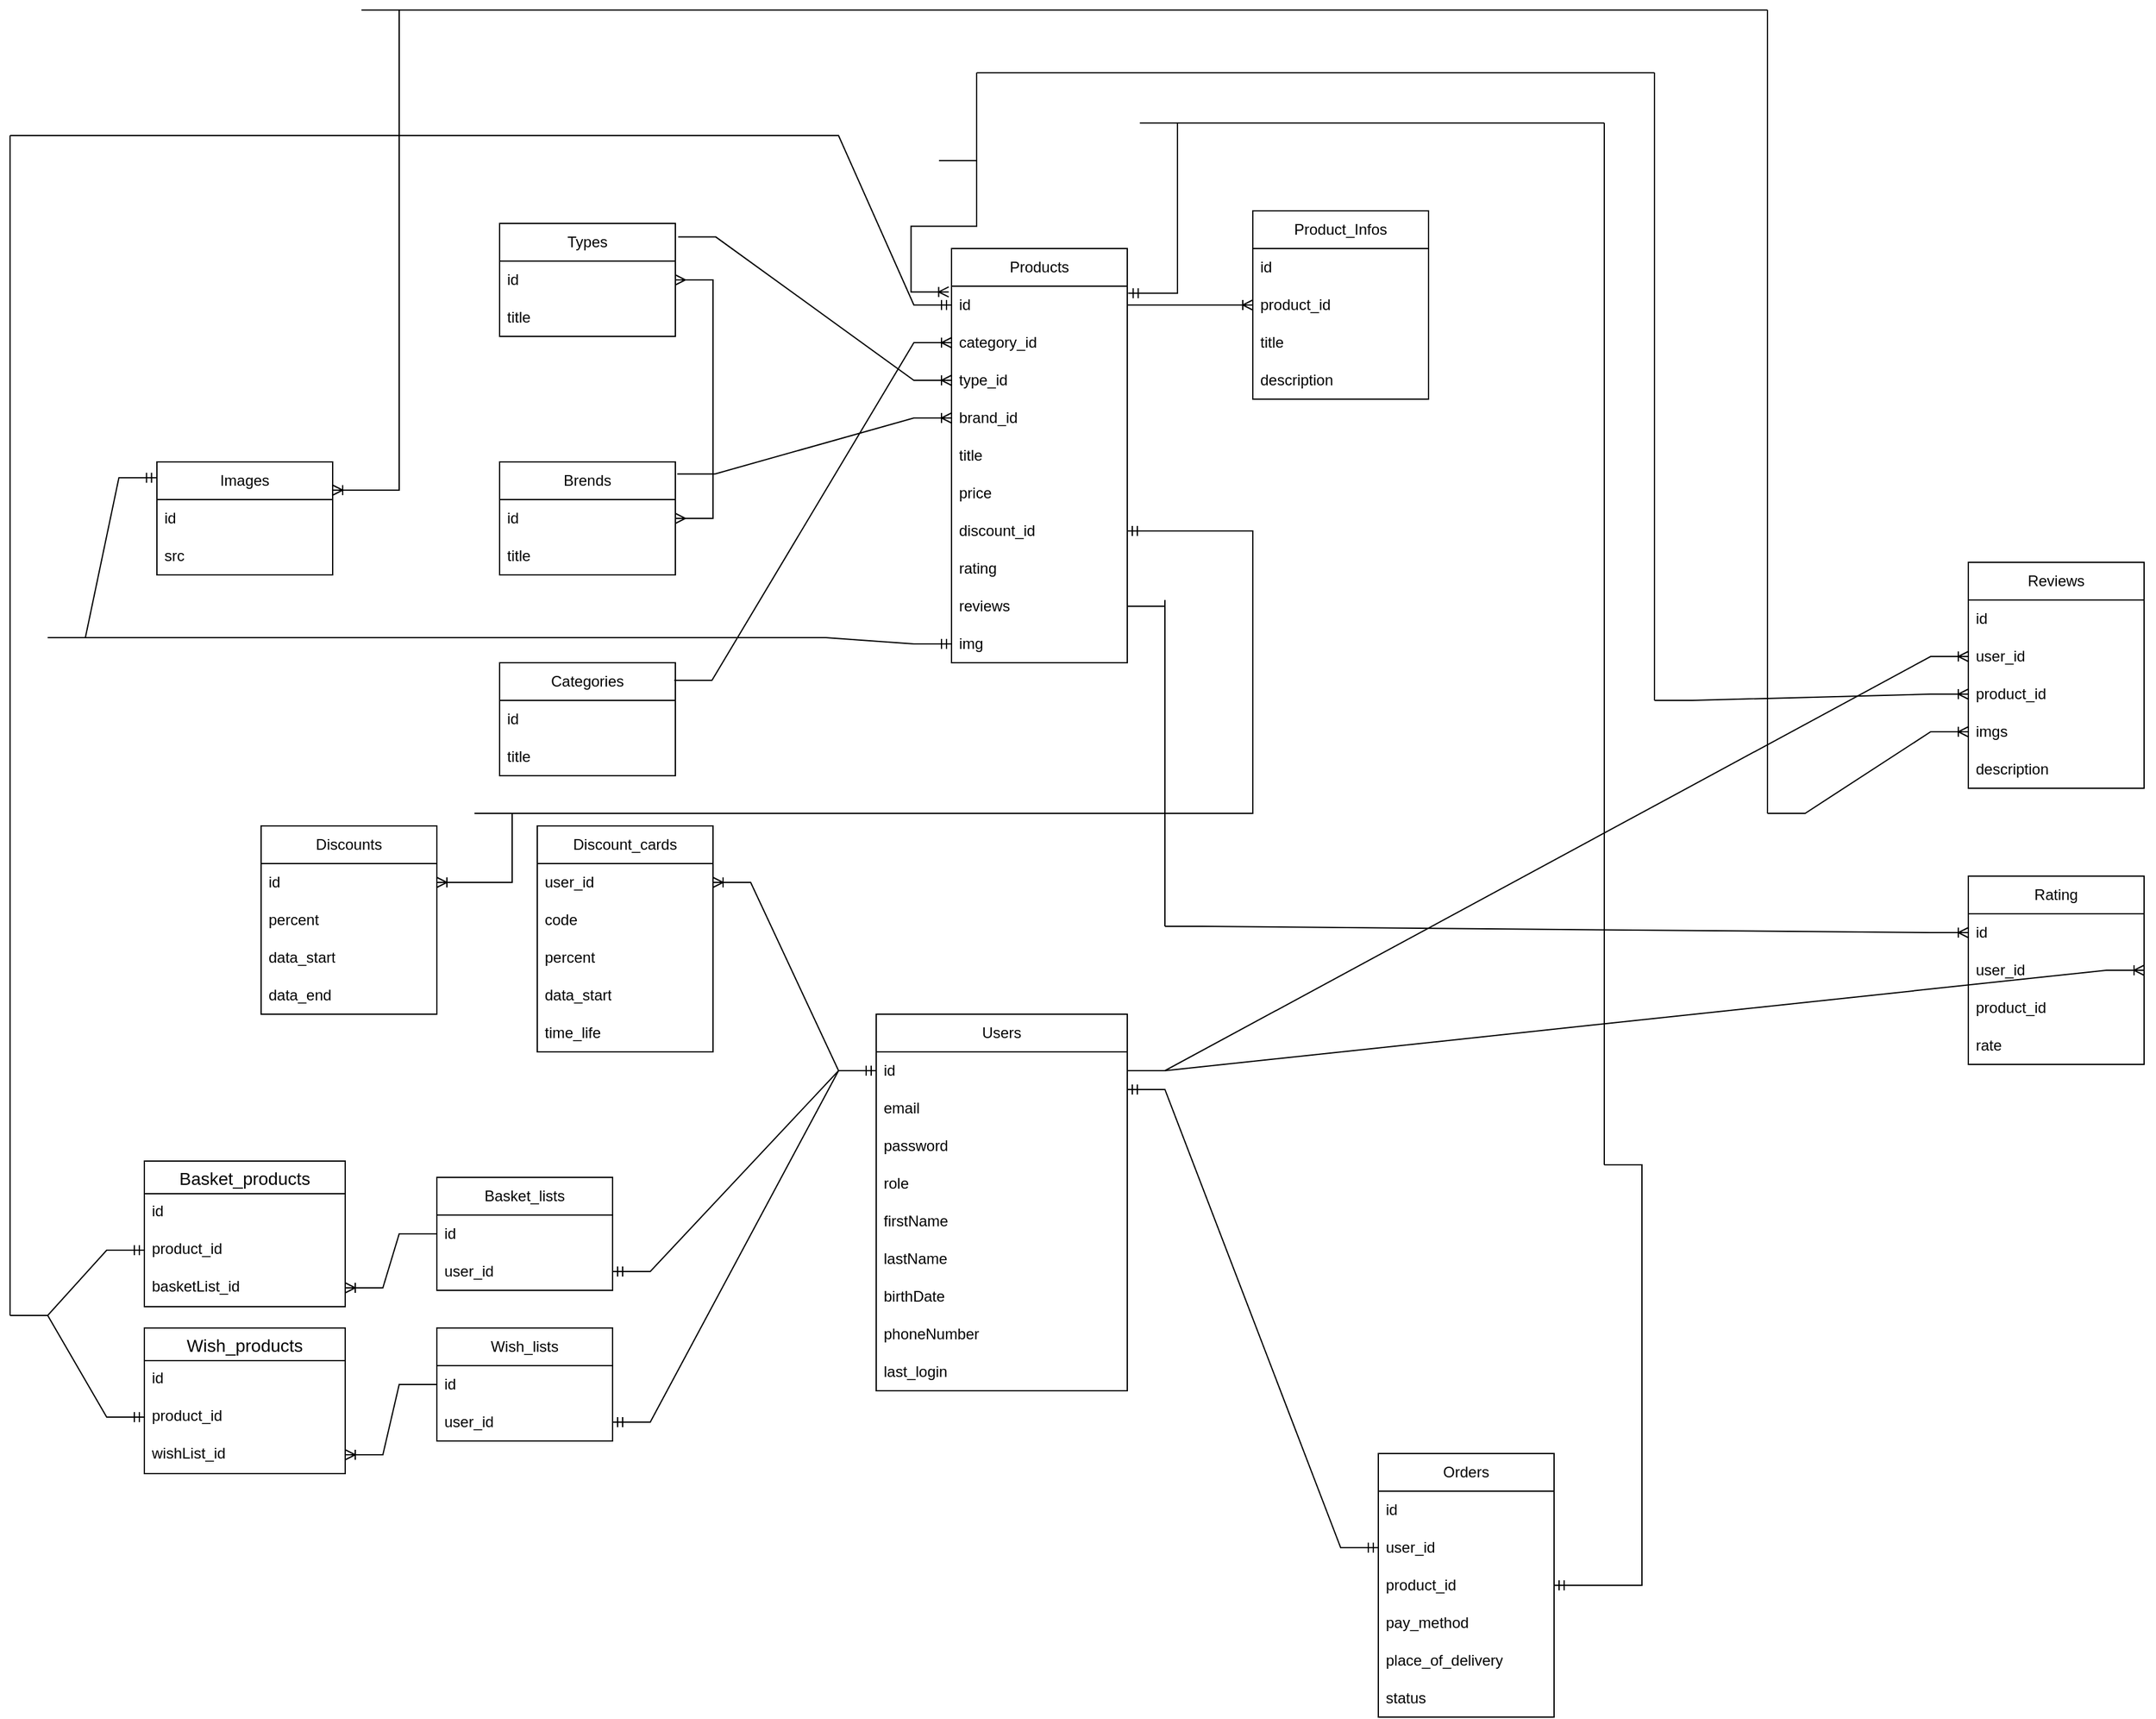 <mxfile version="24.0.4" type="device">
  <diagram name="Сторінка-1" id="02LAUs_eIuv2vvq4vz-5">
    <mxGraphModel dx="2172" dy="1933" grid="1" gridSize="10" guides="1" tooltips="1" connect="1" arrows="1" fold="1" page="1" pageScale="1" pageWidth="827" pageHeight="1169" background="#ffffff" math="0" shadow="0">
      <root>
        <mxCell id="0" />
        <mxCell id="1" parent="0" />
        <mxCell id="xiUfMG9ZWScVy92p255J-62" value="Users" style="swimlane;fontStyle=0;childLayout=stackLayout;horizontal=1;startSize=30;horizontalStack=0;resizeParent=1;resizeParentMax=0;resizeLast=0;collapsible=1;marginBottom=0;whiteSpace=wrap;html=1;" parent="1" vertex="1">
          <mxGeometry x="90" y="-240" width="200" height="300" as="geometry" />
        </mxCell>
        <mxCell id="xiUfMG9ZWScVy92p255J-63" value="id" style="text;strokeColor=none;fillColor=none;align=left;verticalAlign=middle;spacingLeft=4;spacingRight=4;overflow=hidden;points=[[0,0.5],[1,0.5]];portConstraint=eastwest;rotatable=0;whiteSpace=wrap;html=1;" parent="xiUfMG9ZWScVy92p255J-62" vertex="1">
          <mxGeometry y="30" width="200" height="30" as="geometry" />
        </mxCell>
        <mxCell id="xiUfMG9ZWScVy92p255J-65" value="email" style="text;strokeColor=none;fillColor=none;align=left;verticalAlign=middle;spacingLeft=4;spacingRight=4;overflow=hidden;points=[[0,0.5],[1,0.5]];portConstraint=eastwest;rotatable=0;whiteSpace=wrap;html=1;" parent="xiUfMG9ZWScVy92p255J-62" vertex="1">
          <mxGeometry y="60" width="200" height="30" as="geometry" />
        </mxCell>
        <mxCell id="xiUfMG9ZWScVy92p255J-66" value="password" style="text;strokeColor=none;fillColor=none;align=left;verticalAlign=middle;spacingLeft=4;spacingRight=4;overflow=hidden;points=[[0,0.5],[1,0.5]];portConstraint=eastwest;rotatable=0;whiteSpace=wrap;html=1;" parent="xiUfMG9ZWScVy92p255J-62" vertex="1">
          <mxGeometry y="90" width="200" height="30" as="geometry" />
        </mxCell>
        <mxCell id="xiUfMG9ZWScVy92p255J-67" value="role" style="text;strokeColor=none;fillColor=none;align=left;verticalAlign=middle;spacingLeft=4;spacingRight=4;overflow=hidden;points=[[0,0.5],[1,0.5]];portConstraint=eastwest;rotatable=0;whiteSpace=wrap;html=1;" parent="xiUfMG9ZWScVy92p255J-62" vertex="1">
          <mxGeometry y="120" width="200" height="30" as="geometry" />
        </mxCell>
        <mxCell id="xiUfMG9ZWScVy92p255J-68" value="firstName" style="text;strokeColor=none;fillColor=none;align=left;verticalAlign=middle;spacingLeft=4;spacingRight=4;overflow=hidden;points=[[0,0.5],[1,0.5]];portConstraint=eastwest;rotatable=0;whiteSpace=wrap;html=1;" parent="xiUfMG9ZWScVy92p255J-62" vertex="1">
          <mxGeometry y="150" width="200" height="30" as="geometry" />
        </mxCell>
        <mxCell id="xiUfMG9ZWScVy92p255J-69" value="lastName" style="text;strokeColor=none;fillColor=none;align=left;verticalAlign=middle;spacingLeft=4;spacingRight=4;overflow=hidden;points=[[0,0.5],[1,0.5]];portConstraint=eastwest;rotatable=0;whiteSpace=wrap;html=1;" parent="xiUfMG9ZWScVy92p255J-62" vertex="1">
          <mxGeometry y="180" width="200" height="30" as="geometry" />
        </mxCell>
        <mxCell id="xiUfMG9ZWScVy92p255J-70" value="birthDate" style="text;strokeColor=none;fillColor=none;align=left;verticalAlign=middle;spacingLeft=4;spacingRight=4;overflow=hidden;points=[[0,0.5],[1,0.5]];portConstraint=eastwest;rotatable=0;whiteSpace=wrap;html=1;" parent="xiUfMG9ZWScVy92p255J-62" vertex="1">
          <mxGeometry y="210" width="200" height="30" as="geometry" />
        </mxCell>
        <mxCell id="xiUfMG9ZWScVy92p255J-71" value="phoneNumber" style="text;strokeColor=none;fillColor=none;align=left;verticalAlign=middle;spacingLeft=4;spacingRight=4;overflow=hidden;points=[[0,0.5],[1,0.5]];portConstraint=eastwest;rotatable=0;whiteSpace=wrap;html=1;" parent="xiUfMG9ZWScVy92p255J-62" vertex="1">
          <mxGeometry y="240" width="200" height="30" as="geometry" />
        </mxCell>
        <mxCell id="xiUfMG9ZWScVy92p255J-72" value="last_login" style="text;strokeColor=none;fillColor=none;align=left;verticalAlign=middle;spacingLeft=4;spacingRight=4;overflow=hidden;points=[[0,0.5],[1,0.5]];portConstraint=eastwest;rotatable=0;whiteSpace=wrap;html=1;" parent="xiUfMG9ZWScVy92p255J-62" vertex="1">
          <mxGeometry y="270" width="200" height="30" as="geometry" />
        </mxCell>
        <mxCell id="xiUfMG9ZWScVy92p255J-75" value="Basket_lists" style="swimlane;fontStyle=0;childLayout=stackLayout;horizontal=1;startSize=30;horizontalStack=0;resizeParent=1;resizeParentMax=0;resizeLast=0;collapsible=1;marginBottom=0;whiteSpace=wrap;html=1;" parent="1" vertex="1">
          <mxGeometry x="-260" y="-110" width="140" height="90" as="geometry" />
        </mxCell>
        <mxCell id="xiUfMG9ZWScVy92p255J-77" value="id" style="text;strokeColor=none;fillColor=none;align=left;verticalAlign=middle;spacingLeft=4;spacingRight=4;overflow=hidden;points=[[0,0.5],[1,0.5]];portConstraint=eastwest;rotatable=0;whiteSpace=wrap;html=1;" parent="xiUfMG9ZWScVy92p255J-75" vertex="1">
          <mxGeometry y="30" width="140" height="30" as="geometry" />
        </mxCell>
        <mxCell id="xiUfMG9ZWScVy92p255J-78" value="user_id" style="text;strokeColor=none;fillColor=none;align=left;verticalAlign=middle;spacingLeft=4;spacingRight=4;overflow=hidden;points=[[0,0.5],[1,0.5]];portConstraint=eastwest;rotatable=0;whiteSpace=wrap;html=1;" parent="xiUfMG9ZWScVy92p255J-75" vertex="1">
          <mxGeometry y="60" width="140" height="30" as="geometry" />
        </mxCell>
        <mxCell id="xiUfMG9ZWScVy92p255J-79" value="Wish_lists" style="swimlane;fontStyle=0;childLayout=stackLayout;horizontal=1;startSize=30;horizontalStack=0;resizeParent=1;resizeParentMax=0;resizeLast=0;collapsible=1;marginBottom=0;whiteSpace=wrap;html=1;" parent="1" vertex="1">
          <mxGeometry x="-260" y="10" width="140" height="90" as="geometry" />
        </mxCell>
        <mxCell id="xiUfMG9ZWScVy92p255J-80" value="id" style="text;strokeColor=none;fillColor=none;align=left;verticalAlign=middle;spacingLeft=4;spacingRight=4;overflow=hidden;points=[[0,0.5],[1,0.5]];portConstraint=eastwest;rotatable=0;whiteSpace=wrap;html=1;" parent="xiUfMG9ZWScVy92p255J-79" vertex="1">
          <mxGeometry y="30" width="140" height="30" as="geometry" />
        </mxCell>
        <mxCell id="xiUfMG9ZWScVy92p255J-81" value="user_id" style="text;strokeColor=none;fillColor=none;align=left;verticalAlign=middle;spacingLeft=4;spacingRight=4;overflow=hidden;points=[[0,0.5],[1,0.5]];portConstraint=eastwest;rotatable=0;whiteSpace=wrap;html=1;" parent="xiUfMG9ZWScVy92p255J-79" vertex="1">
          <mxGeometry y="60" width="140" height="30" as="geometry" />
        </mxCell>
        <mxCell id="xiUfMG9ZWScVy92p255J-87" value="Products" style="swimlane;fontStyle=0;childLayout=stackLayout;horizontal=1;startSize=30;horizontalStack=0;resizeParent=1;resizeParentMax=0;resizeLast=0;collapsible=1;marginBottom=0;whiteSpace=wrap;html=1;" parent="1" vertex="1">
          <mxGeometry x="150" y="-850" width="140" height="330" as="geometry" />
        </mxCell>
        <mxCell id="xiUfMG9ZWScVy92p255J-89" value="id" style="text;strokeColor=none;fillColor=none;align=left;verticalAlign=middle;spacingLeft=4;spacingRight=4;overflow=hidden;points=[[0,0.5],[1,0.5]];portConstraint=eastwest;rotatable=0;whiteSpace=wrap;html=1;" parent="xiUfMG9ZWScVy92p255J-87" vertex="1">
          <mxGeometry y="30" width="140" height="30" as="geometry" />
        </mxCell>
        <mxCell id="xiUfMG9ZWScVy92p255J-90" value="category_id" style="text;strokeColor=none;fillColor=none;align=left;verticalAlign=middle;spacingLeft=4;spacingRight=4;overflow=hidden;points=[[0,0.5],[1,0.5]];portConstraint=eastwest;rotatable=0;whiteSpace=wrap;html=1;" parent="xiUfMG9ZWScVy92p255J-87" vertex="1">
          <mxGeometry y="60" width="140" height="30" as="geometry" />
        </mxCell>
        <mxCell id="xiUfMG9ZWScVy92p255J-125" value="type_id" style="text;strokeColor=none;fillColor=none;align=left;verticalAlign=middle;spacingLeft=4;spacingRight=4;overflow=hidden;points=[[0,0.5],[1,0.5]];portConstraint=eastwest;rotatable=0;whiteSpace=wrap;html=1;" parent="xiUfMG9ZWScVy92p255J-87" vertex="1">
          <mxGeometry y="90" width="140" height="30" as="geometry" />
        </mxCell>
        <mxCell id="xiUfMG9ZWScVy92p255J-126" value="brand_id" style="text;strokeColor=none;fillColor=none;align=left;verticalAlign=middle;spacingLeft=4;spacingRight=4;overflow=hidden;points=[[0,0.5],[1,0.5]];portConstraint=eastwest;rotatable=0;whiteSpace=wrap;html=1;" parent="xiUfMG9ZWScVy92p255J-87" vertex="1">
          <mxGeometry y="120" width="140" height="30" as="geometry" />
        </mxCell>
        <mxCell id="xiUfMG9ZWScVy92p255J-127" value="title" style="text;strokeColor=none;fillColor=none;align=left;verticalAlign=middle;spacingLeft=4;spacingRight=4;overflow=hidden;points=[[0,0.5],[1,0.5]];portConstraint=eastwest;rotatable=0;whiteSpace=wrap;html=1;" parent="xiUfMG9ZWScVy92p255J-87" vertex="1">
          <mxGeometry y="150" width="140" height="30" as="geometry" />
        </mxCell>
        <mxCell id="xiUfMG9ZWScVy92p255J-128" value="price" style="text;strokeColor=none;fillColor=none;align=left;verticalAlign=middle;spacingLeft=4;spacingRight=4;overflow=hidden;points=[[0,0.5],[1,0.5]];portConstraint=eastwest;rotatable=0;whiteSpace=wrap;html=1;" parent="xiUfMG9ZWScVy92p255J-87" vertex="1">
          <mxGeometry y="180" width="140" height="30" as="geometry" />
        </mxCell>
        <mxCell id="xiUfMG9ZWScVy92p255J-147" value="discount_id" style="text;strokeColor=none;fillColor=none;align=left;verticalAlign=middle;spacingLeft=4;spacingRight=4;overflow=hidden;points=[[0,0.5],[1,0.5]];portConstraint=eastwest;rotatable=0;whiteSpace=wrap;html=1;" parent="xiUfMG9ZWScVy92p255J-87" vertex="1">
          <mxGeometry y="210" width="140" height="30" as="geometry" />
        </mxCell>
        <mxCell id="xiUfMG9ZWScVy92p255J-148" value="rating" style="text;strokeColor=none;fillColor=none;align=left;verticalAlign=middle;spacingLeft=4;spacingRight=4;overflow=hidden;points=[[0,0.5],[1,0.5]];portConstraint=eastwest;rotatable=0;whiteSpace=wrap;html=1;" parent="xiUfMG9ZWScVy92p255J-87" vertex="1">
          <mxGeometry y="240" width="140" height="30" as="geometry" />
        </mxCell>
        <mxCell id="8OaxWqH39NRTjp0TWXGz-43" value="reviews" style="text;strokeColor=none;fillColor=none;align=left;verticalAlign=middle;spacingLeft=4;spacingRight=4;overflow=hidden;points=[[0,0.5],[1,0.5]];portConstraint=eastwest;rotatable=0;whiteSpace=wrap;html=1;" vertex="1" parent="xiUfMG9ZWScVy92p255J-87">
          <mxGeometry y="270" width="140" height="30" as="geometry" />
        </mxCell>
        <mxCell id="xiUfMG9ZWScVy92p255J-160" value="img" style="text;strokeColor=none;fillColor=none;align=left;verticalAlign=middle;spacingLeft=4;spacingRight=4;overflow=hidden;points=[[0,0.5],[1,0.5]];portConstraint=eastwest;rotatable=0;whiteSpace=wrap;html=1;" parent="xiUfMG9ZWScVy92p255J-87" vertex="1">
          <mxGeometry y="300" width="140" height="30" as="geometry" />
        </mxCell>
        <mxCell id="xiUfMG9ZWScVy92p255J-83" value="Orders" style="swimlane;fontStyle=0;childLayout=stackLayout;horizontal=1;startSize=30;horizontalStack=0;resizeParent=1;resizeParentMax=0;resizeLast=0;collapsible=1;marginBottom=0;whiteSpace=wrap;html=1;" parent="1" vertex="1">
          <mxGeometry x="490" y="110" width="140" height="210" as="geometry" />
        </mxCell>
        <mxCell id="xiUfMG9ZWScVy92p255J-84" value="id" style="text;strokeColor=none;fillColor=none;align=left;verticalAlign=middle;spacingLeft=4;spacingRight=4;overflow=hidden;points=[[0,0.5],[1,0.5]];portConstraint=eastwest;rotatable=0;whiteSpace=wrap;html=1;" parent="xiUfMG9ZWScVy92p255J-83" vertex="1">
          <mxGeometry y="30" width="140" height="30" as="geometry" />
        </mxCell>
        <mxCell id="xiUfMG9ZWScVy92p255J-85" value="user_id" style="text;strokeColor=none;fillColor=none;align=left;verticalAlign=middle;spacingLeft=4;spacingRight=4;overflow=hidden;points=[[0,0.5],[1,0.5]];portConstraint=eastwest;rotatable=0;whiteSpace=wrap;html=1;" parent="xiUfMG9ZWScVy92p255J-83" vertex="1">
          <mxGeometry y="60" width="140" height="30" as="geometry" />
        </mxCell>
        <mxCell id="xiUfMG9ZWScVy92p255J-86" value="product_id" style="text;strokeColor=none;fillColor=none;align=left;verticalAlign=middle;spacingLeft=4;spacingRight=4;overflow=hidden;points=[[0,0.5],[1,0.5]];portConstraint=eastwest;rotatable=0;whiteSpace=wrap;html=1;" parent="xiUfMG9ZWScVy92p255J-83" vertex="1">
          <mxGeometry y="90" width="140" height="30" as="geometry" />
        </mxCell>
        <mxCell id="8OaxWqH39NRTjp0TWXGz-50" value="pay_method" style="text;strokeColor=none;fillColor=none;align=left;verticalAlign=middle;spacingLeft=4;spacingRight=4;overflow=hidden;points=[[0,0.5],[1,0.5]];portConstraint=eastwest;rotatable=0;whiteSpace=wrap;html=1;" vertex="1" parent="xiUfMG9ZWScVy92p255J-83">
          <mxGeometry y="120" width="140" height="30" as="geometry" />
        </mxCell>
        <mxCell id="8OaxWqH39NRTjp0TWXGz-51" value="place_of_delivery" style="text;strokeColor=none;fillColor=none;align=left;verticalAlign=middle;spacingLeft=4;spacingRight=4;overflow=hidden;points=[[0,0.5],[1,0.5]];portConstraint=eastwest;rotatable=0;whiteSpace=wrap;html=1;" vertex="1" parent="xiUfMG9ZWScVy92p255J-83">
          <mxGeometry y="150" width="140" height="30" as="geometry" />
        </mxCell>
        <mxCell id="8OaxWqH39NRTjp0TWXGz-52" value="status" style="text;strokeColor=none;fillColor=none;align=left;verticalAlign=middle;spacingLeft=4;spacingRight=4;overflow=hidden;points=[[0,0.5],[1,0.5]];portConstraint=eastwest;rotatable=0;whiteSpace=wrap;html=1;" vertex="1" parent="xiUfMG9ZWScVy92p255J-83">
          <mxGeometry y="180" width="140" height="30" as="geometry" />
        </mxCell>
        <mxCell id="xiUfMG9ZWScVy92p255J-91" value="Images" style="swimlane;fontStyle=0;childLayout=stackLayout;horizontal=1;startSize=30;horizontalStack=0;resizeParent=1;resizeParentMax=0;resizeLast=0;collapsible=1;marginBottom=0;whiteSpace=wrap;html=1;" parent="1" vertex="1">
          <mxGeometry x="-483" y="-680" width="140" height="90" as="geometry" />
        </mxCell>
        <mxCell id="xiUfMG9ZWScVy92p255J-92" value="id" style="text;strokeColor=none;fillColor=none;align=left;verticalAlign=middle;spacingLeft=4;spacingRight=4;overflow=hidden;points=[[0,0.5],[1,0.5]];portConstraint=eastwest;rotatable=0;whiteSpace=wrap;html=1;" parent="xiUfMG9ZWScVy92p255J-91" vertex="1">
          <mxGeometry y="30" width="140" height="30" as="geometry" />
        </mxCell>
        <mxCell id="xiUfMG9ZWScVy92p255J-93" value="src" style="text;strokeColor=none;fillColor=none;align=left;verticalAlign=middle;spacingLeft=4;spacingRight=4;overflow=hidden;points=[[0,0.5],[1,0.5]];portConstraint=eastwest;rotatable=0;whiteSpace=wrap;html=1;" parent="xiUfMG9ZWScVy92p255J-91" vertex="1">
          <mxGeometry y="60" width="140" height="30" as="geometry" />
        </mxCell>
        <mxCell id="xiUfMG9ZWScVy92p255J-95" value="Categories" style="swimlane;fontStyle=0;childLayout=stackLayout;horizontal=1;startSize=30;horizontalStack=0;resizeParent=1;resizeParentMax=0;resizeLast=0;collapsible=1;marginBottom=0;whiteSpace=wrap;html=1;" parent="1" vertex="1">
          <mxGeometry x="-210" y="-520" width="140" height="90" as="geometry" />
        </mxCell>
        <mxCell id="xiUfMG9ZWScVy92p255J-96" value="id" style="text;strokeColor=none;fillColor=none;align=left;verticalAlign=middle;spacingLeft=4;spacingRight=4;overflow=hidden;points=[[0,0.5],[1,0.5]];portConstraint=eastwest;rotatable=0;whiteSpace=wrap;html=1;" parent="xiUfMG9ZWScVy92p255J-95" vertex="1">
          <mxGeometry y="30" width="140" height="30" as="geometry" />
        </mxCell>
        <mxCell id="xiUfMG9ZWScVy92p255J-97" value="title" style="text;strokeColor=none;fillColor=none;align=left;verticalAlign=middle;spacingLeft=4;spacingRight=4;overflow=hidden;points=[[0,0.5],[1,0.5]];portConstraint=eastwest;rotatable=0;whiteSpace=wrap;html=1;" parent="xiUfMG9ZWScVy92p255J-95" vertex="1">
          <mxGeometry y="60" width="140" height="30" as="geometry" />
        </mxCell>
        <mxCell id="xiUfMG9ZWScVy92p255J-99" value="Brends" style="swimlane;fontStyle=0;childLayout=stackLayout;horizontal=1;startSize=30;horizontalStack=0;resizeParent=1;resizeParentMax=0;resizeLast=0;collapsible=1;marginBottom=0;whiteSpace=wrap;html=1;" parent="1" vertex="1">
          <mxGeometry x="-210" y="-680" width="140" height="90" as="geometry" />
        </mxCell>
        <mxCell id="xiUfMG9ZWScVy92p255J-100" value="id" style="text;strokeColor=none;fillColor=none;align=left;verticalAlign=middle;spacingLeft=4;spacingRight=4;overflow=hidden;points=[[0,0.5],[1,0.5]];portConstraint=eastwest;rotatable=0;whiteSpace=wrap;html=1;" parent="xiUfMG9ZWScVy92p255J-99" vertex="1">
          <mxGeometry y="30" width="140" height="30" as="geometry" />
        </mxCell>
        <mxCell id="xiUfMG9ZWScVy92p255J-101" value="title" style="text;strokeColor=none;fillColor=none;align=left;verticalAlign=middle;spacingLeft=4;spacingRight=4;overflow=hidden;points=[[0,0.5],[1,0.5]];portConstraint=eastwest;rotatable=0;whiteSpace=wrap;html=1;" parent="xiUfMG9ZWScVy92p255J-99" vertex="1">
          <mxGeometry y="60" width="140" height="30" as="geometry" />
        </mxCell>
        <mxCell id="xiUfMG9ZWScVy92p255J-103" value="Product_Infos" style="swimlane;fontStyle=0;childLayout=stackLayout;horizontal=1;startSize=30;horizontalStack=0;resizeParent=1;resizeParentMax=0;resizeLast=0;collapsible=1;marginBottom=0;whiteSpace=wrap;html=1;" parent="1" vertex="1">
          <mxGeometry x="390" y="-880" width="140" height="150" as="geometry" />
        </mxCell>
        <mxCell id="xiUfMG9ZWScVy92p255J-104" value="id" style="text;strokeColor=none;fillColor=none;align=left;verticalAlign=middle;spacingLeft=4;spacingRight=4;overflow=hidden;points=[[0,0.5],[1,0.5]];portConstraint=eastwest;rotatable=0;whiteSpace=wrap;html=1;" parent="xiUfMG9ZWScVy92p255J-103" vertex="1">
          <mxGeometry y="30" width="140" height="30" as="geometry" />
        </mxCell>
        <mxCell id="xiUfMG9ZWScVy92p255J-105" value="product_id" style="text;strokeColor=none;fillColor=none;align=left;verticalAlign=middle;spacingLeft=4;spacingRight=4;overflow=hidden;points=[[0,0.5],[1,0.5]];portConstraint=eastwest;rotatable=0;whiteSpace=wrap;html=1;" parent="xiUfMG9ZWScVy92p255J-103" vertex="1">
          <mxGeometry y="60" width="140" height="30" as="geometry" />
        </mxCell>
        <mxCell id="xiUfMG9ZWScVy92p255J-106" value="title" style="text;strokeColor=none;fillColor=none;align=left;verticalAlign=middle;spacingLeft=4;spacingRight=4;overflow=hidden;points=[[0,0.5],[1,0.5]];portConstraint=eastwest;rotatable=0;whiteSpace=wrap;html=1;" parent="xiUfMG9ZWScVy92p255J-103" vertex="1">
          <mxGeometry y="90" width="140" height="30" as="geometry" />
        </mxCell>
        <mxCell id="xiUfMG9ZWScVy92p255J-151" value="description" style="text;strokeColor=none;fillColor=none;align=left;verticalAlign=middle;spacingLeft=4;spacingRight=4;overflow=hidden;points=[[0,0.5],[1,0.5]];portConstraint=eastwest;rotatable=0;whiteSpace=wrap;html=1;" parent="xiUfMG9ZWScVy92p255J-103" vertex="1">
          <mxGeometry y="120" width="140" height="30" as="geometry" />
        </mxCell>
        <mxCell id="xiUfMG9ZWScVy92p255J-107" value="Types" style="swimlane;fontStyle=0;childLayout=stackLayout;horizontal=1;startSize=30;horizontalStack=0;resizeParent=1;resizeParentMax=0;resizeLast=0;collapsible=1;marginBottom=0;whiteSpace=wrap;html=1;" parent="1" vertex="1">
          <mxGeometry x="-210" y="-870" width="140" height="90" as="geometry" />
        </mxCell>
        <mxCell id="xiUfMG9ZWScVy92p255J-108" value="id" style="text;strokeColor=none;fillColor=none;align=left;verticalAlign=middle;spacingLeft=4;spacingRight=4;overflow=hidden;points=[[0,0.5],[1,0.5]];portConstraint=eastwest;rotatable=0;whiteSpace=wrap;html=1;" parent="xiUfMG9ZWScVy92p255J-107" vertex="1">
          <mxGeometry y="30" width="140" height="30" as="geometry" />
        </mxCell>
        <mxCell id="xiUfMG9ZWScVy92p255J-109" value="title" style="text;strokeColor=none;fillColor=none;align=left;verticalAlign=middle;spacingLeft=4;spacingRight=4;overflow=hidden;points=[[0,0.5],[1,0.5]];portConstraint=eastwest;rotatable=0;whiteSpace=wrap;html=1;" parent="xiUfMG9ZWScVy92p255J-107" vertex="1">
          <mxGeometry y="60" width="140" height="30" as="geometry" />
        </mxCell>
        <mxCell id="xiUfMG9ZWScVy92p255J-111" value="Reviews" style="swimlane;fontStyle=0;childLayout=stackLayout;horizontal=1;startSize=30;horizontalStack=0;resizeParent=1;resizeParentMax=0;resizeLast=0;collapsible=1;marginBottom=0;whiteSpace=wrap;html=1;" parent="1" vertex="1">
          <mxGeometry x="960" y="-600" width="140" height="180" as="geometry" />
        </mxCell>
        <mxCell id="xiUfMG9ZWScVy92p255J-112" value="id" style="text;strokeColor=none;fillColor=none;align=left;verticalAlign=middle;spacingLeft=4;spacingRight=4;overflow=hidden;points=[[0,0.5],[1,0.5]];portConstraint=eastwest;rotatable=0;whiteSpace=wrap;html=1;" parent="xiUfMG9ZWScVy92p255J-111" vertex="1">
          <mxGeometry y="30" width="140" height="30" as="geometry" />
        </mxCell>
        <mxCell id="xiUfMG9ZWScVy92p255J-113" value="user_id" style="text;strokeColor=none;fillColor=none;align=left;verticalAlign=middle;spacingLeft=4;spacingRight=4;overflow=hidden;points=[[0,0.5],[1,0.5]];portConstraint=eastwest;rotatable=0;whiteSpace=wrap;html=1;" parent="xiUfMG9ZWScVy92p255J-111" vertex="1">
          <mxGeometry y="60" width="140" height="30" as="geometry" />
        </mxCell>
        <mxCell id="xiUfMG9ZWScVy92p255J-114" value="product_id" style="text;strokeColor=none;fillColor=none;align=left;verticalAlign=middle;spacingLeft=4;spacingRight=4;overflow=hidden;points=[[0,0.5],[1,0.5]];portConstraint=eastwest;rotatable=0;whiteSpace=wrap;html=1;" parent="xiUfMG9ZWScVy92p255J-111" vertex="1">
          <mxGeometry y="90" width="140" height="30" as="geometry" />
        </mxCell>
        <mxCell id="8OaxWqH39NRTjp0TWXGz-49" value="imgs" style="text;strokeColor=none;fillColor=none;align=left;verticalAlign=middle;spacingLeft=4;spacingRight=4;overflow=hidden;points=[[0,0.5],[1,0.5]];portConstraint=eastwest;rotatable=0;whiteSpace=wrap;html=1;" vertex="1" parent="xiUfMG9ZWScVy92p255J-111">
          <mxGeometry y="120" width="140" height="30" as="geometry" />
        </mxCell>
        <mxCell id="8OaxWqH39NRTjp0TWXGz-60" value="description" style="text;strokeColor=none;fillColor=none;align=left;verticalAlign=middle;spacingLeft=4;spacingRight=4;overflow=hidden;points=[[0,0.5],[1,0.5]];portConstraint=eastwest;rotatable=0;whiteSpace=wrap;html=1;" vertex="1" parent="xiUfMG9ZWScVy92p255J-111">
          <mxGeometry y="150" width="140" height="30" as="geometry" />
        </mxCell>
        <mxCell id="xiUfMG9ZWScVy92p255J-115" value="Discount_cards" style="swimlane;fontStyle=0;childLayout=stackLayout;horizontal=1;startSize=30;horizontalStack=0;resizeParent=1;resizeParentMax=0;resizeLast=0;collapsible=1;marginBottom=0;whiteSpace=wrap;html=1;" parent="1" vertex="1">
          <mxGeometry x="-180" y="-390" width="140" height="180" as="geometry" />
        </mxCell>
        <mxCell id="xiUfMG9ZWScVy92p255J-116" value="user_id" style="text;strokeColor=none;fillColor=none;align=left;verticalAlign=middle;spacingLeft=4;spacingRight=4;overflow=hidden;points=[[0,0.5],[1,0.5]];portConstraint=eastwest;rotatable=0;whiteSpace=wrap;html=1;" parent="xiUfMG9ZWScVy92p255J-115" vertex="1">
          <mxGeometry y="30" width="140" height="30" as="geometry" />
        </mxCell>
        <mxCell id="xiUfMG9ZWScVy92p255J-117" value="code" style="text;strokeColor=none;fillColor=none;align=left;verticalAlign=middle;spacingLeft=4;spacingRight=4;overflow=hidden;points=[[0,0.5],[1,0.5]];portConstraint=eastwest;rotatable=0;whiteSpace=wrap;html=1;" parent="xiUfMG9ZWScVy92p255J-115" vertex="1">
          <mxGeometry y="60" width="140" height="30" as="geometry" />
        </mxCell>
        <mxCell id="xiUfMG9ZWScVy92p255J-118" value="percent" style="text;strokeColor=none;fillColor=none;align=left;verticalAlign=middle;spacingLeft=4;spacingRight=4;overflow=hidden;points=[[0,0.5],[1,0.5]];portConstraint=eastwest;rotatable=0;whiteSpace=wrap;html=1;" parent="xiUfMG9ZWScVy92p255J-115" vertex="1">
          <mxGeometry y="90" width="140" height="30" as="geometry" />
        </mxCell>
        <mxCell id="xiUfMG9ZWScVy92p255J-119" value="data_start" style="text;strokeColor=none;fillColor=none;align=left;verticalAlign=middle;spacingLeft=4;spacingRight=4;overflow=hidden;points=[[0,0.5],[1,0.5]];portConstraint=eastwest;rotatable=0;whiteSpace=wrap;html=1;" parent="xiUfMG9ZWScVy92p255J-115" vertex="1">
          <mxGeometry y="120" width="140" height="30" as="geometry" />
        </mxCell>
        <mxCell id="xiUfMG9ZWScVy92p255J-120" value="time_life" style="text;strokeColor=none;fillColor=none;align=left;verticalAlign=middle;spacingLeft=4;spacingRight=4;overflow=hidden;points=[[0,0.5],[1,0.5]];portConstraint=eastwest;rotatable=0;whiteSpace=wrap;html=1;" parent="xiUfMG9ZWScVy92p255J-115" vertex="1">
          <mxGeometry y="150" width="140" height="30" as="geometry" />
        </mxCell>
        <mxCell id="xiUfMG9ZWScVy92p255J-124" value="" style="edgeStyle=entityRelationEdgeStyle;fontSize=12;html=1;endArrow=ERoneToMany;rounded=0;exitX=0;exitY=0.5;exitDx=0;exitDy=0;entryX=1;entryY=0.5;entryDx=0;entryDy=0;" parent="1" source="xiUfMG9ZWScVy92p255J-63" target="xiUfMG9ZWScVy92p255J-116" edge="1">
          <mxGeometry width="100" height="100" relative="1" as="geometry">
            <mxPoint x="-110" y="230" as="sourcePoint" />
            <mxPoint x="70" y="230" as="targetPoint" />
          </mxGeometry>
        </mxCell>
        <mxCell id="xiUfMG9ZWScVy92p255J-143" value="Rating" style="swimlane;fontStyle=0;childLayout=stackLayout;horizontal=1;startSize=30;horizontalStack=0;resizeParent=1;resizeParentMax=0;resizeLast=0;collapsible=1;marginBottom=0;whiteSpace=wrap;html=1;" parent="1" vertex="1">
          <mxGeometry x="960" y="-350" width="140" height="150" as="geometry" />
        </mxCell>
        <mxCell id="xiUfMG9ZWScVy92p255J-144" value="id" style="text;strokeColor=none;fillColor=none;align=left;verticalAlign=middle;spacingLeft=4;spacingRight=4;overflow=hidden;points=[[0,0.5],[1,0.5]];portConstraint=eastwest;rotatable=0;whiteSpace=wrap;html=1;" parent="xiUfMG9ZWScVy92p255J-143" vertex="1">
          <mxGeometry y="30" width="140" height="30" as="geometry" />
        </mxCell>
        <mxCell id="xiUfMG9ZWScVy92p255J-145" value="user_id" style="text;strokeColor=none;fillColor=none;align=left;verticalAlign=middle;spacingLeft=4;spacingRight=4;overflow=hidden;points=[[0,0.5],[1,0.5]];portConstraint=eastwest;rotatable=0;whiteSpace=wrap;html=1;" parent="xiUfMG9ZWScVy92p255J-143" vertex="1">
          <mxGeometry y="60" width="140" height="30" as="geometry" />
        </mxCell>
        <mxCell id="xiUfMG9ZWScVy92p255J-146" value="product_id" style="text;strokeColor=none;fillColor=none;align=left;verticalAlign=middle;spacingLeft=4;spacingRight=4;overflow=hidden;points=[[0,0.5],[1,0.5]];portConstraint=eastwest;rotatable=0;whiteSpace=wrap;html=1;" parent="xiUfMG9ZWScVy92p255J-143" vertex="1">
          <mxGeometry y="90" width="140" height="30" as="geometry" />
        </mxCell>
        <mxCell id="8OaxWqH39NRTjp0TWXGz-19" value="rate" style="text;strokeColor=none;fillColor=none;align=left;verticalAlign=middle;spacingLeft=4;spacingRight=4;overflow=hidden;points=[[0,0.5],[1,0.5]];portConstraint=eastwest;rotatable=0;whiteSpace=wrap;html=1;" vertex="1" parent="xiUfMG9ZWScVy92p255J-143">
          <mxGeometry y="120" width="140" height="30" as="geometry" />
        </mxCell>
        <mxCell id="xiUfMG9ZWScVy92p255J-152" value="" style="edgeStyle=entityRelationEdgeStyle;fontSize=12;html=1;endArrow=ERoneToMany;rounded=0;entryX=0;entryY=0.5;entryDx=0;entryDy=0;exitX=1;exitY=0.5;exitDx=0;exitDy=0;" parent="1" source="xiUfMG9ZWScVy92p255J-89" target="xiUfMG9ZWScVy92p255J-105" edge="1">
          <mxGeometry width="100" height="100" relative="1" as="geometry">
            <mxPoint x="330" y="-775" as="sourcePoint" />
            <mxPoint x="330" y="-660" as="targetPoint" />
          </mxGeometry>
        </mxCell>
        <mxCell id="xiUfMG9ZWScVy92p255J-154" value="" style="edgeStyle=entityRelationEdgeStyle;fontSize=12;html=1;endArrow=ERoneToMany;rounded=0;exitX=1.016;exitY=0.12;exitDx=0;exitDy=0;entryX=0;entryY=0.5;entryDx=0;entryDy=0;exitPerimeter=0;" parent="1" source="xiUfMG9ZWScVy92p255J-107" target="xiUfMG9ZWScVy92p255J-125" edge="1">
          <mxGeometry width="100" height="100" relative="1" as="geometry">
            <mxPoint x="230" y="-560" as="sourcePoint" />
            <mxPoint x="330" y="-660" as="targetPoint" />
          </mxGeometry>
        </mxCell>
        <mxCell id="xiUfMG9ZWScVy92p255J-155" value="" style="edgeStyle=entityRelationEdgeStyle;fontSize=12;html=1;endArrow=ERoneToMany;rounded=0;exitX=1.011;exitY=0.107;exitDx=0;exitDy=0;exitPerimeter=0;entryX=0;entryY=0.5;entryDx=0;entryDy=0;" parent="1" source="xiUfMG9ZWScVy92p255J-99" target="xiUfMG9ZWScVy92p255J-126" edge="1">
          <mxGeometry width="100" height="100" relative="1" as="geometry">
            <mxPoint x="230" y="-560" as="sourcePoint" />
            <mxPoint x="330" y="-660" as="targetPoint" />
          </mxGeometry>
        </mxCell>
        <mxCell id="xiUfMG9ZWScVy92p255J-157" value="" style="edgeStyle=entityRelationEdgeStyle;fontSize=12;html=1;endArrow=ERmany;startArrow=ERmany;rounded=0;" parent="1" source="xiUfMG9ZWScVy92p255J-99" target="xiUfMG9ZWScVy92p255J-107" edge="1">
          <mxGeometry width="100" height="100" relative="1" as="geometry">
            <mxPoint x="230" y="-560" as="sourcePoint" />
            <mxPoint x="330" y="-660" as="targetPoint" />
          </mxGeometry>
        </mxCell>
        <mxCell id="xiUfMG9ZWScVy92p255J-158" value="" style="edgeStyle=entityRelationEdgeStyle;fontSize=12;html=1;endArrow=ERoneToMany;rounded=0;exitX=0.994;exitY=0.156;exitDx=0;exitDy=0;exitPerimeter=0;entryX=0;entryY=0.5;entryDx=0;entryDy=0;" parent="1" source="xiUfMG9ZWScVy92p255J-95" target="xiUfMG9ZWScVy92p255J-90" edge="1">
          <mxGeometry width="100" height="100" relative="1" as="geometry">
            <mxPoint x="230" y="-560" as="sourcePoint" />
            <mxPoint x="330" y="-660" as="targetPoint" />
          </mxGeometry>
        </mxCell>
        <mxCell id="8OaxWqH39NRTjp0TWXGz-1" value="Discounts" style="swimlane;fontStyle=0;childLayout=stackLayout;horizontal=1;startSize=30;horizontalStack=0;resizeParent=1;resizeParentMax=0;resizeLast=0;collapsible=1;marginBottom=0;whiteSpace=wrap;html=1;" vertex="1" parent="1">
          <mxGeometry x="-400" y="-390" width="140" height="150" as="geometry" />
        </mxCell>
        <mxCell id="8OaxWqH39NRTjp0TWXGz-2" value="id" style="text;strokeColor=none;fillColor=none;align=left;verticalAlign=middle;spacingLeft=4;spacingRight=4;overflow=hidden;points=[[0,0.5],[1,0.5]];portConstraint=eastwest;rotatable=0;whiteSpace=wrap;html=1;" vertex="1" parent="8OaxWqH39NRTjp0TWXGz-1">
          <mxGeometry y="30" width="140" height="30" as="geometry" />
        </mxCell>
        <mxCell id="8OaxWqH39NRTjp0TWXGz-3" value="percent" style="text;strokeColor=none;fillColor=none;align=left;verticalAlign=middle;spacingLeft=4;spacingRight=4;overflow=hidden;points=[[0,0.5],[1,0.5]];portConstraint=eastwest;rotatable=0;whiteSpace=wrap;html=1;" vertex="1" parent="8OaxWqH39NRTjp0TWXGz-1">
          <mxGeometry y="60" width="140" height="30" as="geometry" />
        </mxCell>
        <mxCell id="8OaxWqH39NRTjp0TWXGz-4" value="data_start" style="text;strokeColor=none;fillColor=none;align=left;verticalAlign=middle;spacingLeft=4;spacingRight=4;overflow=hidden;points=[[0,0.5],[1,0.5]];portConstraint=eastwest;rotatable=0;whiteSpace=wrap;html=1;" vertex="1" parent="8OaxWqH39NRTjp0TWXGz-1">
          <mxGeometry y="90" width="140" height="30" as="geometry" />
        </mxCell>
        <mxCell id="8OaxWqH39NRTjp0TWXGz-6" value="data_end" style="text;strokeColor=none;fillColor=none;align=left;verticalAlign=middle;spacingLeft=4;spacingRight=4;overflow=hidden;points=[[0,0.5],[1,0.5]];portConstraint=eastwest;rotatable=0;whiteSpace=wrap;html=1;" vertex="1" parent="8OaxWqH39NRTjp0TWXGz-1">
          <mxGeometry y="120" width="140" height="30" as="geometry" />
        </mxCell>
        <mxCell id="8OaxWqH39NRTjp0TWXGz-7" value="Basket_products" style="swimlane;fontStyle=0;childLayout=stackLayout;horizontal=1;startSize=26;horizontalStack=0;resizeParent=1;resizeParentMax=0;resizeLast=0;collapsible=1;marginBottom=0;align=center;fontSize=14;" vertex="1" parent="1">
          <mxGeometry x="-493" y="-123" width="160" height="116" as="geometry" />
        </mxCell>
        <mxCell id="8OaxWqH39NRTjp0TWXGz-8" value="id" style="text;strokeColor=none;fillColor=none;spacingLeft=4;spacingRight=4;overflow=hidden;rotatable=0;points=[[0,0.5],[1,0.5]];portConstraint=eastwest;fontSize=12;whiteSpace=wrap;html=1;" vertex="1" parent="8OaxWqH39NRTjp0TWXGz-7">
          <mxGeometry y="26" width="160" height="30" as="geometry" />
        </mxCell>
        <mxCell id="8OaxWqH39NRTjp0TWXGz-9" value="product_id" style="text;strokeColor=none;fillColor=none;spacingLeft=4;spacingRight=4;overflow=hidden;rotatable=0;points=[[0,0.5],[1,0.5]];portConstraint=eastwest;fontSize=12;whiteSpace=wrap;html=1;" vertex="1" parent="8OaxWqH39NRTjp0TWXGz-7">
          <mxGeometry y="56" width="160" height="30" as="geometry" />
        </mxCell>
        <mxCell id="8OaxWqH39NRTjp0TWXGz-27" value="basketList_id" style="text;strokeColor=none;fillColor=none;spacingLeft=4;spacingRight=4;overflow=hidden;rotatable=0;points=[[0,0.5],[1,0.5]];portConstraint=eastwest;fontSize=12;whiteSpace=wrap;html=1;" vertex="1" parent="8OaxWqH39NRTjp0TWXGz-7">
          <mxGeometry y="86" width="160" height="30" as="geometry" />
        </mxCell>
        <mxCell id="8OaxWqH39NRTjp0TWXGz-11" value="" style="edgeStyle=entityRelationEdgeStyle;fontSize=12;html=1;endArrow=ERmandOne;startArrow=ERmandOne;rounded=0;exitX=1;exitY=0.5;exitDx=0;exitDy=0;entryX=0;entryY=0.5;entryDx=0;entryDy=0;" edge="1" parent="1" source="xiUfMG9ZWScVy92p255J-78" target="xiUfMG9ZWScVy92p255J-63">
          <mxGeometry width="100" height="100" relative="1" as="geometry">
            <mxPoint x="90" y="-20" as="sourcePoint" />
            <mxPoint x="190" y="-120" as="targetPoint" />
          </mxGeometry>
        </mxCell>
        <mxCell id="8OaxWqH39NRTjp0TWXGz-12" value="" style="edgeStyle=entityRelationEdgeStyle;fontSize=12;html=1;endArrow=ERmandOne;startArrow=ERmandOne;rounded=0;exitX=1;exitY=0.5;exitDx=0;exitDy=0;entryX=0;entryY=0.5;entryDx=0;entryDy=0;" edge="1" parent="1" source="xiUfMG9ZWScVy92p255J-81" target="xiUfMG9ZWScVy92p255J-63">
          <mxGeometry width="100" height="100" relative="1" as="geometry">
            <mxPoint x="10" y="50" as="sourcePoint" />
            <mxPoint x="110" y="-50" as="targetPoint" />
          </mxGeometry>
        </mxCell>
        <mxCell id="8OaxWqH39NRTjp0TWXGz-13" value="Wish_products" style="swimlane;fontStyle=0;childLayout=stackLayout;horizontal=1;startSize=26;horizontalStack=0;resizeParent=1;resizeParentMax=0;resizeLast=0;collapsible=1;marginBottom=0;align=center;fontSize=14;" vertex="1" parent="1">
          <mxGeometry x="-493" y="10" width="160" height="116" as="geometry" />
        </mxCell>
        <mxCell id="8OaxWqH39NRTjp0TWXGz-14" value="id" style="text;strokeColor=none;fillColor=none;spacingLeft=4;spacingRight=4;overflow=hidden;rotatable=0;points=[[0,0.5],[1,0.5]];portConstraint=eastwest;fontSize=12;whiteSpace=wrap;html=1;" vertex="1" parent="8OaxWqH39NRTjp0TWXGz-13">
          <mxGeometry y="26" width="160" height="30" as="geometry" />
        </mxCell>
        <mxCell id="8OaxWqH39NRTjp0TWXGz-15" value="product_id" style="text;strokeColor=none;fillColor=none;spacingLeft=4;spacingRight=4;overflow=hidden;rotatable=0;points=[[0,0.5],[1,0.5]];portConstraint=eastwest;fontSize=12;whiteSpace=wrap;html=1;" vertex="1" parent="8OaxWqH39NRTjp0TWXGz-13">
          <mxGeometry y="56" width="160" height="30" as="geometry" />
        </mxCell>
        <mxCell id="8OaxWqH39NRTjp0TWXGz-26" value="wishList_id" style="text;strokeColor=none;fillColor=none;spacingLeft=4;spacingRight=4;overflow=hidden;rotatable=0;points=[[0,0.5],[1,0.5]];portConstraint=eastwest;fontSize=12;whiteSpace=wrap;html=1;" vertex="1" parent="8OaxWqH39NRTjp0TWXGz-13">
          <mxGeometry y="86" width="160" height="30" as="geometry" />
        </mxCell>
        <mxCell id="8OaxWqH39NRTjp0TWXGz-17" value="" style="edgeStyle=entityRelationEdgeStyle;fontSize=12;html=1;endArrow=ERoneToMany;rounded=0;exitX=0;exitY=0.5;exitDx=0;exitDy=0;entryX=1;entryY=0.5;entryDx=0;entryDy=0;" edge="1" parent="1" source="xiUfMG9ZWScVy92p255J-80" target="8OaxWqH39NRTjp0TWXGz-26">
          <mxGeometry width="100" height="100" relative="1" as="geometry">
            <mxPoint x="-245.88" y="70.0" as="sourcePoint" />
            <mxPoint x="-320.0" y="83.34" as="targetPoint" />
          </mxGeometry>
        </mxCell>
        <mxCell id="8OaxWqH39NRTjp0TWXGz-18" value="" style="edgeStyle=entityRelationEdgeStyle;fontSize=12;html=1;endArrow=ERoneToMany;rounded=0;exitX=0;exitY=0.5;exitDx=0;exitDy=0;entryX=1;entryY=0.5;entryDx=0;entryDy=0;" edge="1" parent="1" source="xiUfMG9ZWScVy92p255J-77" target="8OaxWqH39NRTjp0TWXGz-27">
          <mxGeometry width="100" height="100" relative="1" as="geometry">
            <mxPoint x="-70" y="50" as="sourcePoint" />
            <mxPoint x="30" y="-50" as="targetPoint" />
          </mxGeometry>
        </mxCell>
        <mxCell id="8OaxWqH39NRTjp0TWXGz-21" value="" style="edgeStyle=entityRelationEdgeStyle;fontSize=12;html=1;endArrow=ERoneToMany;rounded=0;entryX=1;entryY=0.5;entryDx=0;entryDy=0;exitX=1;exitY=0.5;exitDx=0;exitDy=0;" edge="1" parent="1" source="xiUfMG9ZWScVy92p255J-63" target="xiUfMG9ZWScVy92p255J-145">
          <mxGeometry width="100" height="100" relative="1" as="geometry">
            <mxPoint x="220" y="-220" as="sourcePoint" />
            <mxPoint x="320" y="-320" as="targetPoint" />
          </mxGeometry>
        </mxCell>
        <mxCell id="8OaxWqH39NRTjp0TWXGz-24" value="" style="edgeStyle=entityRelationEdgeStyle;fontSize=12;html=1;endArrow=ERoneToMany;rounded=0;" edge="1" parent="1" target="xiUfMG9ZWScVy92p255J-144">
          <mxGeometry width="100" height="100" relative="1" as="geometry">
            <mxPoint x="320" y="-310" as="sourcePoint" />
            <mxPoint x="145" y="-430" as="targetPoint" />
            <Array as="points">
              <mxPoint x="237.58" y="-455" />
              <mxPoint x="64.58" y="-525" />
            </Array>
          </mxGeometry>
        </mxCell>
        <mxCell id="8OaxWqH39NRTjp0TWXGz-30" value="" style="edgeStyle=entityRelationEdgeStyle;fontSize=12;html=1;endArrow=ERmandOne;rounded=0;entryX=0;entryY=0.5;entryDx=0;entryDy=0;" edge="1" parent="1" target="xiUfMG9ZWScVy92p255J-89">
          <mxGeometry width="100" height="100" relative="1" as="geometry">
            <mxPoint x="30" y="-940" as="sourcePoint" />
            <mxPoint x="40" y="-700" as="targetPoint" />
          </mxGeometry>
        </mxCell>
        <mxCell id="8OaxWqH39NRTjp0TWXGz-31" value="" style="endArrow=none;html=1;rounded=0;" edge="1" parent="1">
          <mxGeometry relative="1" as="geometry">
            <mxPoint x="-600" y="-940" as="sourcePoint" />
            <mxPoint x="30" y="-940" as="targetPoint" />
          </mxGeometry>
        </mxCell>
        <mxCell id="8OaxWqH39NRTjp0TWXGz-32" value="" style="endArrow=none;html=1;rounded=0;" edge="1" parent="1">
          <mxGeometry relative="1" as="geometry">
            <mxPoint x="-600" y="-940" as="sourcePoint" />
            <mxPoint x="-600" as="targetPoint" />
          </mxGeometry>
        </mxCell>
        <mxCell id="8OaxWqH39NRTjp0TWXGz-35" value="" style="edgeStyle=entityRelationEdgeStyle;fontSize=12;html=1;endArrow=ERmandOne;rounded=0;entryX=0;entryY=0.5;entryDx=0;entryDy=0;" edge="1" parent="1" target="8OaxWqH39NRTjp0TWXGz-9">
          <mxGeometry width="100" height="100" relative="1" as="geometry">
            <mxPoint x="-600" as="sourcePoint" />
            <mxPoint x="-110" y="-90" as="targetPoint" />
          </mxGeometry>
        </mxCell>
        <mxCell id="8OaxWqH39NRTjp0TWXGz-36" value="" style="edgeStyle=entityRelationEdgeStyle;fontSize=12;html=1;endArrow=ERmandOne;rounded=0;entryX=0;entryY=0.5;entryDx=0;entryDy=0;" edge="1" parent="1" target="8OaxWqH39NRTjp0TWXGz-15">
          <mxGeometry width="100" height="100" relative="1" as="geometry">
            <mxPoint x="-600" as="sourcePoint" />
            <mxPoint x="-110" y="-130" as="targetPoint" />
          </mxGeometry>
        </mxCell>
        <mxCell id="8OaxWqH39NRTjp0TWXGz-37" value="" style="edgeStyle=entityRelationEdgeStyle;fontSize=12;html=1;endArrow=ERmandOne;rounded=0;entryX=0;entryY=0.5;entryDx=0;entryDy=0;" edge="1" parent="1" target="xiUfMG9ZWScVy92p255J-160">
          <mxGeometry width="100" height="100" relative="1" as="geometry">
            <mxPoint x="20" y="-540" as="sourcePoint" />
            <mxPoint x="110" y="-650" as="targetPoint" />
          </mxGeometry>
        </mxCell>
        <mxCell id="8OaxWqH39NRTjp0TWXGz-38" value="" style="endArrow=none;html=1;rounded=0;" edge="1" parent="1">
          <mxGeometry relative="1" as="geometry">
            <mxPoint x="-210" y="-540" as="sourcePoint" />
            <mxPoint x="20" y="-540" as="targetPoint" />
          </mxGeometry>
        </mxCell>
        <mxCell id="8OaxWqH39NRTjp0TWXGz-40" value="" style="edgeStyle=entityRelationEdgeStyle;fontSize=12;html=1;endArrow=ERmandOne;rounded=0;entryX=-0.002;entryY=0.14;entryDx=0;entryDy=0;entryPerimeter=0;" edge="1" parent="1" target="xiUfMG9ZWScVy92p255J-91">
          <mxGeometry width="100" height="100" relative="1" as="geometry">
            <mxPoint x="-570" y="-540" as="sourcePoint" />
            <mxPoint x="-530" y="-670" as="targetPoint" />
          </mxGeometry>
        </mxCell>
        <mxCell id="8OaxWqH39NRTjp0TWXGz-41" value="" style="endArrow=none;html=1;rounded=0;" edge="1" parent="1">
          <mxGeometry relative="1" as="geometry">
            <mxPoint x="-540" y="-540" as="sourcePoint" />
            <mxPoint x="-210" y="-540" as="targetPoint" />
          </mxGeometry>
        </mxCell>
        <mxCell id="8OaxWqH39NRTjp0TWXGz-44" value="" style="edgeStyle=entityRelationEdgeStyle;fontSize=12;html=1;endArrow=ERoneToMany;rounded=0;entryX=0;entryY=0.5;entryDx=0;entryDy=0;exitX=1;exitY=0.5;exitDx=0;exitDy=0;" edge="1" parent="1" source="xiUfMG9ZWScVy92p255J-63" target="xiUfMG9ZWScVy92p255J-113">
          <mxGeometry width="100" height="100" relative="1" as="geometry">
            <mxPoint x="220" y="-450" as="sourcePoint" />
            <mxPoint x="320" y="-550" as="targetPoint" />
          </mxGeometry>
        </mxCell>
        <mxCell id="8OaxWqH39NRTjp0TWXGz-46" value="" style="edgeStyle=entityRelationEdgeStyle;fontSize=12;html=1;endArrow=ERoneToMany;rounded=0;entryX=-0.016;entryY=0.153;entryDx=0;entryDy=0;entryPerimeter=0;" edge="1" parent="1" target="xiUfMG9ZWScVy92p255J-89">
          <mxGeometry width="100" height="100" relative="1" as="geometry">
            <mxPoint x="140" y="-920" as="sourcePoint" />
            <mxPoint x="490" y="-820" as="targetPoint" />
          </mxGeometry>
        </mxCell>
        <mxCell id="8OaxWqH39NRTjp0TWXGz-47" value="" style="endArrow=none;html=1;rounded=0;" edge="1" parent="1">
          <mxGeometry relative="1" as="geometry">
            <mxPoint x="170" y="-990" as="sourcePoint" />
            <mxPoint x="710" y="-990" as="targetPoint" />
          </mxGeometry>
        </mxCell>
        <mxCell id="8OaxWqH39NRTjp0TWXGz-48" value="" style="endArrow=none;html=1;rounded=0;" edge="1" parent="1">
          <mxGeometry relative="1" as="geometry">
            <mxPoint x="710" y="-990" as="sourcePoint" />
            <mxPoint x="710" y="-490" as="targetPoint" />
          </mxGeometry>
        </mxCell>
        <mxCell id="8OaxWqH39NRTjp0TWXGz-53" value="" style="edgeStyle=entityRelationEdgeStyle;fontSize=12;html=1;endArrow=ERmandOne;startArrow=ERmandOne;rounded=0;entryX=0;entryY=0.5;entryDx=0;entryDy=0;" edge="1" parent="1" target="xiUfMG9ZWScVy92p255J-85">
          <mxGeometry width="100" height="100" relative="1" as="geometry">
            <mxPoint x="290" y="-180" as="sourcePoint" />
            <mxPoint x="490" y="-110" as="targetPoint" />
          </mxGeometry>
        </mxCell>
        <mxCell id="8OaxWqH39NRTjp0TWXGz-54" value="" style="endArrow=none;html=1;rounded=0;" edge="1" parent="1">
          <mxGeometry relative="1" as="geometry">
            <mxPoint x="170" y="-920" as="sourcePoint" />
            <mxPoint x="170" y="-990" as="targetPoint" />
          </mxGeometry>
        </mxCell>
        <mxCell id="8OaxWqH39NRTjp0TWXGz-55" value="" style="edgeStyle=entityRelationEdgeStyle;fontSize=12;html=1;endArrow=ERoneToMany;rounded=0;" edge="1" parent="1">
          <mxGeometry width="100" height="100" relative="1" as="geometry">
            <mxPoint x="710" y="-490" as="sourcePoint" />
            <mxPoint x="960" y="-495" as="targetPoint" />
          </mxGeometry>
        </mxCell>
        <mxCell id="8OaxWqH39NRTjp0TWXGz-56" value="" style="edgeStyle=entityRelationEdgeStyle;fontSize=12;html=1;endArrow=ERmandOne;rounded=0;entryX=1.005;entryY=0.189;entryDx=0;entryDy=0;entryPerimeter=0;" edge="1" parent="1" target="xiUfMG9ZWScVy92p255J-89">
          <mxGeometry width="100" height="100" relative="1" as="geometry">
            <mxPoint x="300" y="-950" as="sourcePoint" />
            <mxPoint x="470" y="-920" as="targetPoint" />
          </mxGeometry>
        </mxCell>
        <mxCell id="8OaxWqH39NRTjp0TWXGz-57" value="" style="endArrow=none;html=1;rounded=0;" edge="1" parent="1">
          <mxGeometry relative="1" as="geometry">
            <mxPoint x="330" y="-950" as="sourcePoint" />
            <mxPoint x="670" y="-950" as="targetPoint" />
          </mxGeometry>
        </mxCell>
        <mxCell id="8OaxWqH39NRTjp0TWXGz-58" value="" style="endArrow=none;html=1;rounded=0;" edge="1" parent="1">
          <mxGeometry relative="1" as="geometry">
            <mxPoint x="670" y="-120" as="sourcePoint" />
            <mxPoint x="670" y="-950" as="targetPoint" />
          </mxGeometry>
        </mxCell>
        <mxCell id="8OaxWqH39NRTjp0TWXGz-59" value="" style="edgeStyle=entityRelationEdgeStyle;fontSize=12;html=1;endArrow=ERmandOne;rounded=0;entryX=1;entryY=0.5;entryDx=0;entryDy=0;" edge="1" parent="1" target="xiUfMG9ZWScVy92p255J-86">
          <mxGeometry width="100" height="100" relative="1" as="geometry">
            <mxPoint x="670" y="-120" as="sourcePoint" />
            <mxPoint x="470" y="-360" as="targetPoint" />
          </mxGeometry>
        </mxCell>
        <mxCell id="8OaxWqH39NRTjp0TWXGz-62" value="" style="edgeStyle=entityRelationEdgeStyle;fontSize=12;html=1;endArrow=ERoneToMany;rounded=0;entryX=1;entryY=0.25;entryDx=0;entryDy=0;" edge="1" parent="1" target="xiUfMG9ZWScVy92p255J-91">
          <mxGeometry width="100" height="100" relative="1" as="geometry">
            <mxPoint x="-320" y="-1040" as="sourcePoint" />
            <mxPoint x="150" y="-710" as="targetPoint" />
          </mxGeometry>
        </mxCell>
        <mxCell id="8OaxWqH39NRTjp0TWXGz-63" value="" style="endArrow=none;html=1;rounded=0;" edge="1" parent="1">
          <mxGeometry relative="1" as="geometry">
            <mxPoint x="-300" y="-1040" as="sourcePoint" />
            <mxPoint x="800" y="-1040" as="targetPoint" />
          </mxGeometry>
        </mxCell>
        <mxCell id="8OaxWqH39NRTjp0TWXGz-64" value="" style="endArrow=none;html=1;rounded=0;" edge="1" parent="1">
          <mxGeometry relative="1" as="geometry">
            <mxPoint x="800" y="-400" as="sourcePoint" />
            <mxPoint x="800" y="-1040" as="targetPoint" />
          </mxGeometry>
        </mxCell>
        <mxCell id="8OaxWqH39NRTjp0TWXGz-65" value="" style="edgeStyle=entityRelationEdgeStyle;fontSize=12;html=1;endArrow=ERoneToMany;rounded=0;entryX=0;entryY=0.5;entryDx=0;entryDy=0;" edge="1" parent="1" target="8OaxWqH39NRTjp0TWXGz-49">
          <mxGeometry width="100" height="100" relative="1" as="geometry">
            <mxPoint x="800" y="-400" as="sourcePoint" />
            <mxPoint x="700" y="-540" as="targetPoint" />
          </mxGeometry>
        </mxCell>
        <mxCell id="8OaxWqH39NRTjp0TWXGz-68" value="" style="endArrow=none;html=1;rounded=0;" edge="1" parent="1">
          <mxGeometry relative="1" as="geometry">
            <mxPoint x="320" y="-570" as="sourcePoint" />
            <mxPoint x="320" y="-310" as="targetPoint" />
          </mxGeometry>
        </mxCell>
        <mxCell id="8OaxWqH39NRTjp0TWXGz-69" value="" style="endArrow=none;html=1;rounded=0;exitX=1;exitY=0.5;exitDx=0;exitDy=0;" edge="1" parent="1" source="8OaxWqH39NRTjp0TWXGz-43">
          <mxGeometry relative="1" as="geometry">
            <mxPoint x="630" y="-410" as="sourcePoint" />
            <mxPoint x="320" y="-565" as="targetPoint" />
          </mxGeometry>
        </mxCell>
        <mxCell id="8OaxWqH39NRTjp0TWXGz-70" value="" style="edgeStyle=entityRelationEdgeStyle;fontSize=12;html=1;endArrow=ERoneToMany;rounded=0;entryX=1;entryY=0.5;entryDx=0;entryDy=0;" edge="1" parent="1" target="8OaxWqH39NRTjp0TWXGz-2">
          <mxGeometry width="100" height="100" relative="1" as="geometry">
            <mxPoint x="-230" y="-400" as="sourcePoint" />
            <mxPoint x="280" y="-480" as="targetPoint" />
          </mxGeometry>
        </mxCell>
        <mxCell id="8OaxWqH39NRTjp0TWXGz-71" value="" style="endArrow=none;html=1;rounded=0;" edge="1" parent="1">
          <mxGeometry relative="1" as="geometry">
            <mxPoint x="-210" y="-400" as="sourcePoint" />
            <mxPoint x="360" y="-400" as="targetPoint" />
          </mxGeometry>
        </mxCell>
        <mxCell id="8OaxWqH39NRTjp0TWXGz-73" value="" style="edgeStyle=entityRelationEdgeStyle;fontSize=12;html=1;endArrow=ERmandOne;rounded=0;entryX=1;entryY=0.5;entryDx=0;entryDy=0;" edge="1" parent="1" target="xiUfMG9ZWScVy92p255J-147">
          <mxGeometry width="100" height="100" relative="1" as="geometry">
            <mxPoint x="360" y="-400" as="sourcePoint" />
            <mxPoint x="280" y="-480" as="targetPoint" />
          </mxGeometry>
        </mxCell>
      </root>
    </mxGraphModel>
  </diagram>
</mxfile>
